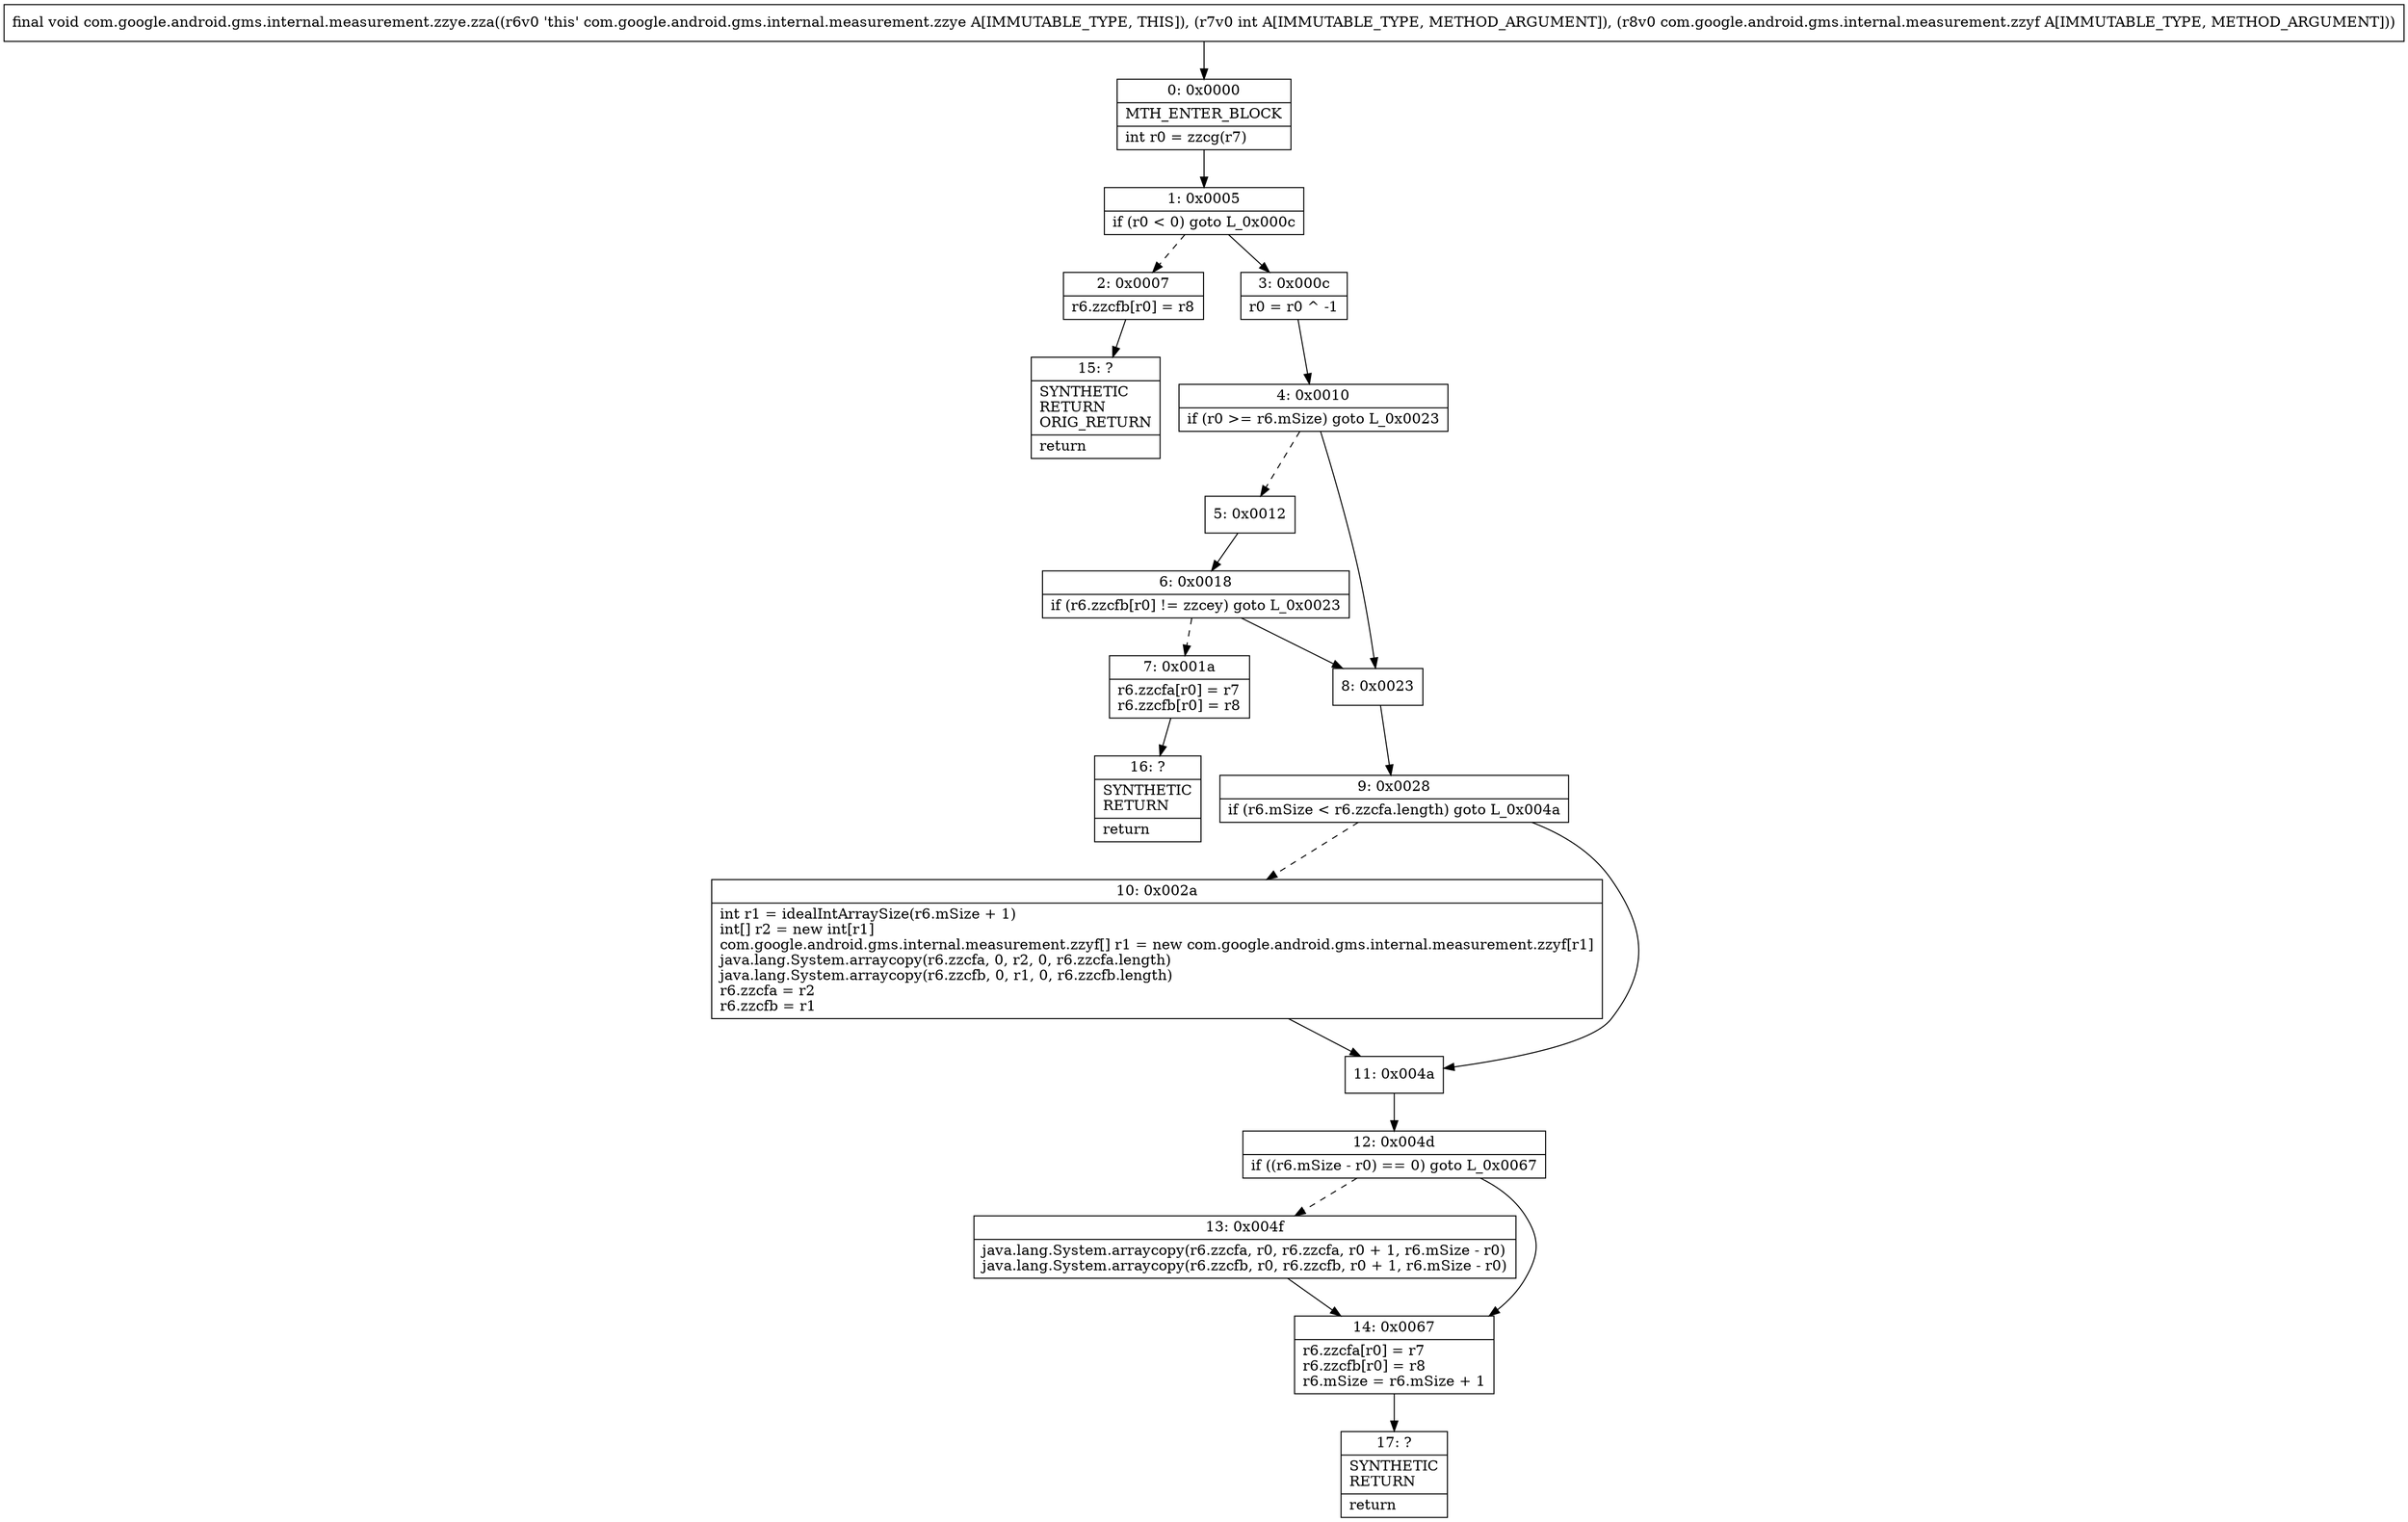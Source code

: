 digraph "CFG forcom.google.android.gms.internal.measurement.zzye.zza(ILcom\/google\/android\/gms\/internal\/measurement\/zzyf;)V" {
Node_0 [shape=record,label="{0\:\ 0x0000|MTH_ENTER_BLOCK\l|int r0 = zzcg(r7)\l}"];
Node_1 [shape=record,label="{1\:\ 0x0005|if (r0 \< 0) goto L_0x000c\l}"];
Node_2 [shape=record,label="{2\:\ 0x0007|r6.zzcfb[r0] = r8\l}"];
Node_3 [shape=record,label="{3\:\ 0x000c|r0 = r0 ^ \-1\l}"];
Node_4 [shape=record,label="{4\:\ 0x0010|if (r0 \>= r6.mSize) goto L_0x0023\l}"];
Node_5 [shape=record,label="{5\:\ 0x0012}"];
Node_6 [shape=record,label="{6\:\ 0x0018|if (r6.zzcfb[r0] != zzcey) goto L_0x0023\l}"];
Node_7 [shape=record,label="{7\:\ 0x001a|r6.zzcfa[r0] = r7\lr6.zzcfb[r0] = r8\l}"];
Node_8 [shape=record,label="{8\:\ 0x0023}"];
Node_9 [shape=record,label="{9\:\ 0x0028|if (r6.mSize \< r6.zzcfa.length) goto L_0x004a\l}"];
Node_10 [shape=record,label="{10\:\ 0x002a|int r1 = idealIntArraySize(r6.mSize + 1)\lint[] r2 = new int[r1]\lcom.google.android.gms.internal.measurement.zzyf[] r1 = new com.google.android.gms.internal.measurement.zzyf[r1]\ljava.lang.System.arraycopy(r6.zzcfa, 0, r2, 0, r6.zzcfa.length)\ljava.lang.System.arraycopy(r6.zzcfb, 0, r1, 0, r6.zzcfb.length)\lr6.zzcfa = r2\lr6.zzcfb = r1\l}"];
Node_11 [shape=record,label="{11\:\ 0x004a}"];
Node_12 [shape=record,label="{12\:\ 0x004d|if ((r6.mSize \- r0) == 0) goto L_0x0067\l}"];
Node_13 [shape=record,label="{13\:\ 0x004f|java.lang.System.arraycopy(r6.zzcfa, r0, r6.zzcfa, r0 + 1, r6.mSize \- r0)\ljava.lang.System.arraycopy(r6.zzcfb, r0, r6.zzcfb, r0 + 1, r6.mSize \- r0)\l}"];
Node_14 [shape=record,label="{14\:\ 0x0067|r6.zzcfa[r0] = r7\lr6.zzcfb[r0] = r8\lr6.mSize = r6.mSize + 1\l}"];
Node_15 [shape=record,label="{15\:\ ?|SYNTHETIC\lRETURN\lORIG_RETURN\l|return\l}"];
Node_16 [shape=record,label="{16\:\ ?|SYNTHETIC\lRETURN\l|return\l}"];
Node_17 [shape=record,label="{17\:\ ?|SYNTHETIC\lRETURN\l|return\l}"];
MethodNode[shape=record,label="{final void com.google.android.gms.internal.measurement.zzye.zza((r6v0 'this' com.google.android.gms.internal.measurement.zzye A[IMMUTABLE_TYPE, THIS]), (r7v0 int A[IMMUTABLE_TYPE, METHOD_ARGUMENT]), (r8v0 com.google.android.gms.internal.measurement.zzyf A[IMMUTABLE_TYPE, METHOD_ARGUMENT])) }"];
MethodNode -> Node_0;
Node_0 -> Node_1;
Node_1 -> Node_2[style=dashed];
Node_1 -> Node_3;
Node_2 -> Node_15;
Node_3 -> Node_4;
Node_4 -> Node_5[style=dashed];
Node_4 -> Node_8;
Node_5 -> Node_6;
Node_6 -> Node_7[style=dashed];
Node_6 -> Node_8;
Node_7 -> Node_16;
Node_8 -> Node_9;
Node_9 -> Node_10[style=dashed];
Node_9 -> Node_11;
Node_10 -> Node_11;
Node_11 -> Node_12;
Node_12 -> Node_13[style=dashed];
Node_12 -> Node_14;
Node_13 -> Node_14;
Node_14 -> Node_17;
}

